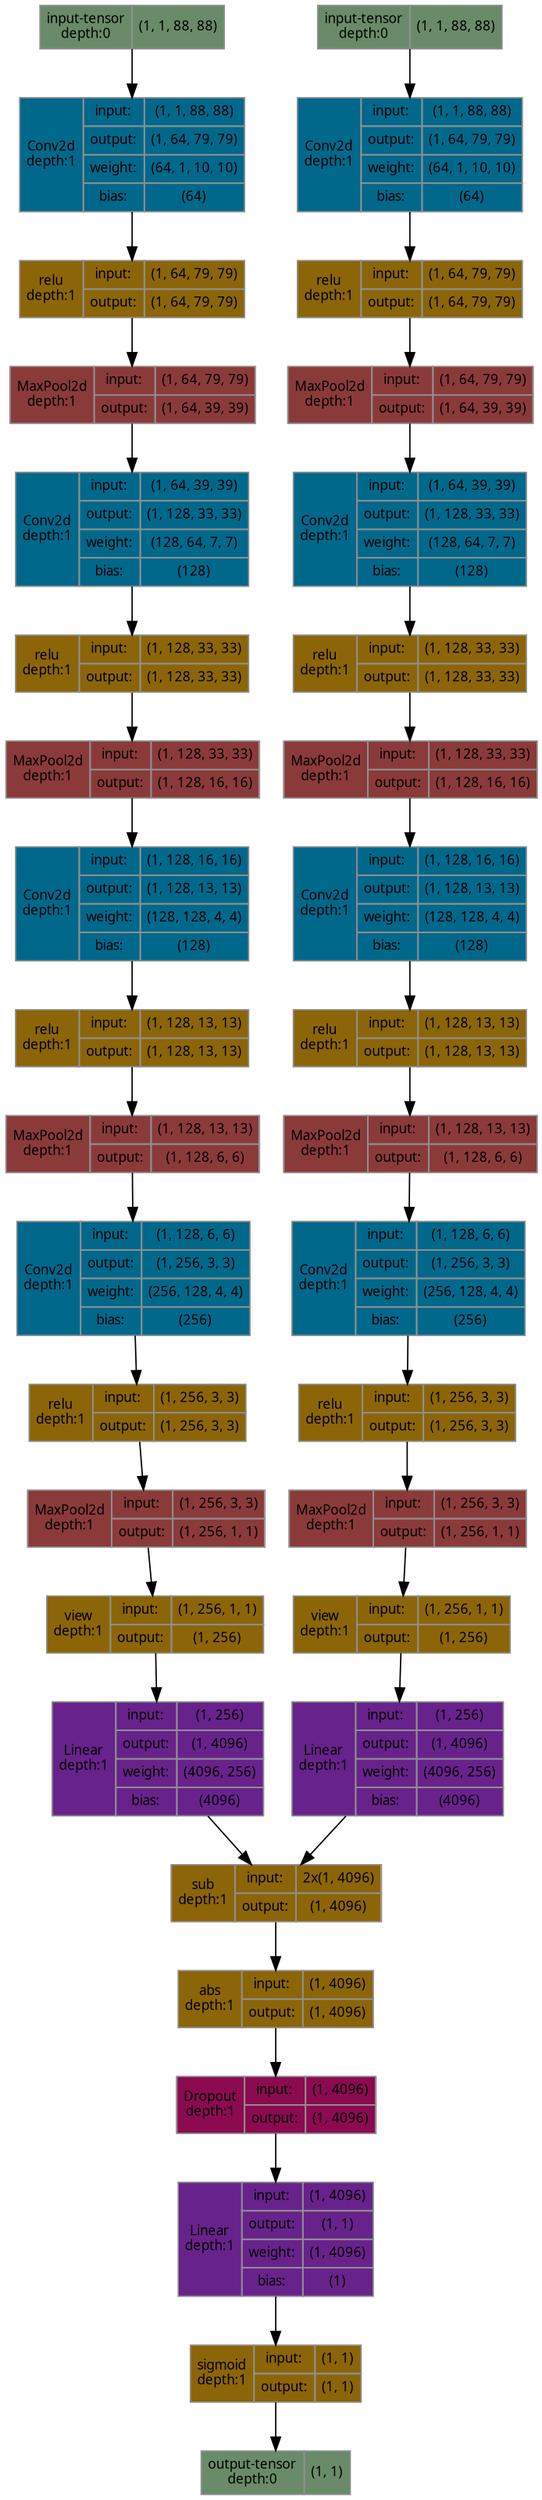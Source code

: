 strict digraph SiameseNets {
	graph [ordering=in rankdir=TB size="21.3,21.3"]
	node [align=left color="#909090" fillcolor="#ffffff90" fontname="Linux libertine" fontsize=10 height=0.2 margin=0 ranksep=0.1 shape=plaintext style=filled]
	edge [fontsize=10]
	0 [label=<
                    <TABLE BORDER="0" CELLBORDER="1"
                    CELLSPACING="0" CELLPADDING="4">
                        <TR><TD BGCOLOR="darkseagreen4">input-tensor<BR/>depth:0</TD><TD>(1, 1, 88, 88)</TD></TR>
                    </TABLE>> fillcolor=darkseagreen4]
	1 [label=<
                    <TABLE BORDER="0" CELLBORDER="1"
                    CELLSPACING="0" CELLPADDING="4">
                        <TR><TD BGCOLOR="darkseagreen4">input-tensor<BR/>depth:0</TD><TD>(1, 1, 88, 88)</TD></TR>
                    </TABLE>> fillcolor=darkseagreen4]
	2 [label=<
                    <TABLE BORDER="0" CELLBORDER="1"
                    CELLSPACING="0" CELLPADDING="4">
                    <TR>
                        <TD ROWSPAN="238"
                        BGCOLOR="deepskyblue4">Conv2d<BR/>depth:1</TD>
                        <TD>input:</TD>
                        <TD>(1, 1, 88, 88)</TD>
                    </TR>
                    <TR>
                        <TD>output:</TD>
                        <TD>(1, 64, 79, 79)</TD>
                    </TR>
                                    <TR>
                    <TD>weight:</TD>
                    <TD>(64, 1, 10, 10)</TD>
                </TR>
                <TR>
                    <TD>bias:</TD>
                    <TD>(64)</TD>
                </TR>
                    </TABLE>> fillcolor=deepskyblue4]
	3 [label=<
                    <TABLE BORDER="0" CELLBORDER="1"
                    CELLSPACING="0" CELLPADDING="4">
                    <TR>
                        <TD ROWSPAN="2"
                        BGCOLOR="darkgoldenrod4">relu<BR/>depth:1</TD>
                        <TD>input:</TD>
                        <TD>(1, 64, 79, 79)</TD>
                    </TR>
                    <TR>
                        <TD>output:</TD>
                        <TD>(1, 64, 79, 79)</TD>
                    </TR>
                    
                    </TABLE>> fillcolor=darkgoldenrod4]
	4 [label=<
                    <TABLE BORDER="0" CELLBORDER="1"
                    CELLSPACING="0" CELLPADDING="4">
                    <TR>
                        <TD ROWSPAN="2"
                        BGCOLOR="indianred4">MaxPool2d<BR/>depth:1</TD>
                        <TD>input:</TD>
                        <TD>(1, 64, 79, 79)</TD>
                    </TR>
                    <TR>
                        <TD>output:</TD>
                        <TD>(1, 64, 39, 39)</TD>
                    </TR>
                    
                    </TABLE>> fillcolor=indianred4]
	5 [label=<
                    <TABLE BORDER="0" CELLBORDER="1"
                    CELLSPACING="0" CELLPADDING="4">
                    <TR>
                        <TD ROWSPAN="239"
                        BGCOLOR="deepskyblue4">Conv2d<BR/>depth:1</TD>
                        <TD>input:</TD>
                        <TD>(1, 64, 39, 39)</TD>
                    </TR>
                    <TR>
                        <TD>output:</TD>
                        <TD>(1, 128, 33, 33)</TD>
                    </TR>
                                    <TR>
                    <TD>weight:</TD>
                    <TD>(128, 64, 7, 7)</TD>
                </TR>
                <TR>
                    <TD>bias:</TD>
                    <TD>(128)</TD>
                </TR>
                    </TABLE>> fillcolor=deepskyblue4]
	6 [label=<
                    <TABLE BORDER="0" CELLBORDER="1"
                    CELLSPACING="0" CELLPADDING="4">
                    <TR>
                        <TD ROWSPAN="2"
                        BGCOLOR="darkgoldenrod4">relu<BR/>depth:1</TD>
                        <TD>input:</TD>
                        <TD>(1, 128, 33, 33)</TD>
                    </TR>
                    <TR>
                        <TD>output:</TD>
                        <TD>(1, 128, 33, 33)</TD>
                    </TR>
                    
                    </TABLE>> fillcolor=darkgoldenrod4]
	7 [label=<
                    <TABLE BORDER="0" CELLBORDER="1"
                    CELLSPACING="0" CELLPADDING="4">
                    <TR>
                        <TD ROWSPAN="2"
                        BGCOLOR="indianred4">MaxPool2d<BR/>depth:1</TD>
                        <TD>input:</TD>
                        <TD>(1, 128, 33, 33)</TD>
                    </TR>
                    <TR>
                        <TD>output:</TD>
                        <TD>(1, 128, 16, 16)</TD>
                    </TR>
                    
                    </TABLE>> fillcolor=indianred4]
	8 [label=<
                    <TABLE BORDER="0" CELLBORDER="1"
                    CELLSPACING="0" CELLPADDING="4">
                    <TR>
                        <TD ROWSPAN="240"
                        BGCOLOR="deepskyblue4">Conv2d<BR/>depth:1</TD>
                        <TD>input:</TD>
                        <TD>(1, 128, 16, 16)</TD>
                    </TR>
                    <TR>
                        <TD>output:</TD>
                        <TD>(1, 128, 13, 13)</TD>
                    </TR>
                                    <TR>
                    <TD>weight:</TD>
                    <TD>(128, 128, 4, 4)</TD>
                </TR>
                <TR>
                    <TD>bias:</TD>
                    <TD>(128)</TD>
                </TR>
                    </TABLE>> fillcolor=deepskyblue4]
	9 [label=<
                    <TABLE BORDER="0" CELLBORDER="1"
                    CELLSPACING="0" CELLPADDING="4">
                    <TR>
                        <TD ROWSPAN="2"
                        BGCOLOR="darkgoldenrod4">relu<BR/>depth:1</TD>
                        <TD>input:</TD>
                        <TD>(1, 128, 13, 13)</TD>
                    </TR>
                    <TR>
                        <TD>output:</TD>
                        <TD>(1, 128, 13, 13)</TD>
                    </TR>
                    
                    </TABLE>> fillcolor=darkgoldenrod4]
	10 [label=<
                    <TABLE BORDER="0" CELLBORDER="1"
                    CELLSPACING="0" CELLPADDING="4">
                    <TR>
                        <TD ROWSPAN="2"
                        BGCOLOR="indianred4">MaxPool2d<BR/>depth:1</TD>
                        <TD>input:</TD>
                        <TD>(1, 128, 13, 13)</TD>
                    </TR>
                    <TR>
                        <TD>output:</TD>
                        <TD>(1, 128, 6, 6)</TD>
                    </TR>
                    
                    </TABLE>> fillcolor=indianred4]
	11 [label=<
                    <TABLE BORDER="0" CELLBORDER="1"
                    CELLSPACING="0" CELLPADDING="4">
                    <TR>
                        <TD ROWSPAN="240"
                        BGCOLOR="deepskyblue4">Conv2d<BR/>depth:1</TD>
                        <TD>input:</TD>
                        <TD>(1, 128, 6, 6)</TD>
                    </TR>
                    <TR>
                        <TD>output:</TD>
                        <TD>(1, 256, 3, 3)</TD>
                    </TR>
                                    <TR>
                    <TD>weight:</TD>
                    <TD>(256, 128, 4, 4)</TD>
                </TR>
                <TR>
                    <TD>bias:</TD>
                    <TD>(256)</TD>
                </TR>
                    </TABLE>> fillcolor=deepskyblue4]
	12 [label=<
                    <TABLE BORDER="0" CELLBORDER="1"
                    CELLSPACING="0" CELLPADDING="4">
                    <TR>
                        <TD ROWSPAN="2"
                        BGCOLOR="darkgoldenrod4">relu<BR/>depth:1</TD>
                        <TD>input:</TD>
                        <TD>(1, 256, 3, 3)</TD>
                    </TR>
                    <TR>
                        <TD>output:</TD>
                        <TD>(1, 256, 3, 3)</TD>
                    </TR>
                    
                    </TABLE>> fillcolor=darkgoldenrod4]
	13 [label=<
                    <TABLE BORDER="0" CELLBORDER="1"
                    CELLSPACING="0" CELLPADDING="4">
                    <TR>
                        <TD ROWSPAN="2"
                        BGCOLOR="indianred4">MaxPool2d<BR/>depth:1</TD>
                        <TD>input:</TD>
                        <TD>(1, 256, 3, 3)</TD>
                    </TR>
                    <TR>
                        <TD>output:</TD>
                        <TD>(1, 256, 1, 1)</TD>
                    </TR>
                    
                    </TABLE>> fillcolor=indianred4]
	14 [label=<
                    <TABLE BORDER="0" CELLBORDER="1"
                    CELLSPACING="0" CELLPADDING="4">
                    <TR>
                        <TD ROWSPAN="238"
                        BGCOLOR="deepskyblue4">Conv2d<BR/>depth:1</TD>
                        <TD>input:</TD>
                        <TD>(1, 1, 88, 88)</TD>
                    </TR>
                    <TR>
                        <TD>output:</TD>
                        <TD>(1, 64, 79, 79)</TD>
                    </TR>
                                    <TR>
                    <TD>weight:</TD>
                    <TD>(64, 1, 10, 10)</TD>
                </TR>
                <TR>
                    <TD>bias:</TD>
                    <TD>(64)</TD>
                </TR>
                    </TABLE>> fillcolor=deepskyblue4]
	15 [label=<
                    <TABLE BORDER="0" CELLBORDER="1"
                    CELLSPACING="0" CELLPADDING="4">
                    <TR>
                        <TD ROWSPAN="2"
                        BGCOLOR="darkgoldenrod4">relu<BR/>depth:1</TD>
                        <TD>input:</TD>
                        <TD>(1, 64, 79, 79)</TD>
                    </TR>
                    <TR>
                        <TD>output:</TD>
                        <TD>(1, 64, 79, 79)</TD>
                    </TR>
                    
                    </TABLE>> fillcolor=darkgoldenrod4]
	16 [label=<
                    <TABLE BORDER="0" CELLBORDER="1"
                    CELLSPACING="0" CELLPADDING="4">
                    <TR>
                        <TD ROWSPAN="2"
                        BGCOLOR="indianred4">MaxPool2d<BR/>depth:1</TD>
                        <TD>input:</TD>
                        <TD>(1, 64, 79, 79)</TD>
                    </TR>
                    <TR>
                        <TD>output:</TD>
                        <TD>(1, 64, 39, 39)</TD>
                    </TR>
                    
                    </TABLE>> fillcolor=indianred4]
	17 [label=<
                    <TABLE BORDER="0" CELLBORDER="1"
                    CELLSPACING="0" CELLPADDING="4">
                    <TR>
                        <TD ROWSPAN="239"
                        BGCOLOR="deepskyblue4">Conv2d<BR/>depth:1</TD>
                        <TD>input:</TD>
                        <TD>(1, 64, 39, 39)</TD>
                    </TR>
                    <TR>
                        <TD>output:</TD>
                        <TD>(1, 128, 33, 33)</TD>
                    </TR>
                                    <TR>
                    <TD>weight:</TD>
                    <TD>(128, 64, 7, 7)</TD>
                </TR>
                <TR>
                    <TD>bias:</TD>
                    <TD>(128)</TD>
                </TR>
                    </TABLE>> fillcolor=deepskyblue4]
	18 [label=<
                    <TABLE BORDER="0" CELLBORDER="1"
                    CELLSPACING="0" CELLPADDING="4">
                    <TR>
                        <TD ROWSPAN="2"
                        BGCOLOR="darkgoldenrod4">relu<BR/>depth:1</TD>
                        <TD>input:</TD>
                        <TD>(1, 128, 33, 33)</TD>
                    </TR>
                    <TR>
                        <TD>output:</TD>
                        <TD>(1, 128, 33, 33)</TD>
                    </TR>
                    
                    </TABLE>> fillcolor=darkgoldenrod4]
	19 [label=<
                    <TABLE BORDER="0" CELLBORDER="1"
                    CELLSPACING="0" CELLPADDING="4">
                    <TR>
                        <TD ROWSPAN="2"
                        BGCOLOR="indianred4">MaxPool2d<BR/>depth:1</TD>
                        <TD>input:</TD>
                        <TD>(1, 128, 33, 33)</TD>
                    </TR>
                    <TR>
                        <TD>output:</TD>
                        <TD>(1, 128, 16, 16)</TD>
                    </TR>
                    
                    </TABLE>> fillcolor=indianred4]
	20 [label=<
                    <TABLE BORDER="0" CELLBORDER="1"
                    CELLSPACING="0" CELLPADDING="4">
                    <TR>
                        <TD ROWSPAN="240"
                        BGCOLOR="deepskyblue4">Conv2d<BR/>depth:1</TD>
                        <TD>input:</TD>
                        <TD>(1, 128, 16, 16)</TD>
                    </TR>
                    <TR>
                        <TD>output:</TD>
                        <TD>(1, 128, 13, 13)</TD>
                    </TR>
                                    <TR>
                    <TD>weight:</TD>
                    <TD>(128, 128, 4, 4)</TD>
                </TR>
                <TR>
                    <TD>bias:</TD>
                    <TD>(128)</TD>
                </TR>
                    </TABLE>> fillcolor=deepskyblue4]
	21 [label=<
                    <TABLE BORDER="0" CELLBORDER="1"
                    CELLSPACING="0" CELLPADDING="4">
                    <TR>
                        <TD ROWSPAN="2"
                        BGCOLOR="darkgoldenrod4">relu<BR/>depth:1</TD>
                        <TD>input:</TD>
                        <TD>(1, 128, 13, 13)</TD>
                    </TR>
                    <TR>
                        <TD>output:</TD>
                        <TD>(1, 128, 13, 13)</TD>
                    </TR>
                    
                    </TABLE>> fillcolor=darkgoldenrod4]
	22 [label=<
                    <TABLE BORDER="0" CELLBORDER="1"
                    CELLSPACING="0" CELLPADDING="4">
                    <TR>
                        <TD ROWSPAN="2"
                        BGCOLOR="indianred4">MaxPool2d<BR/>depth:1</TD>
                        <TD>input:</TD>
                        <TD>(1, 128, 13, 13)</TD>
                    </TR>
                    <TR>
                        <TD>output:</TD>
                        <TD>(1, 128, 6, 6)</TD>
                    </TR>
                    
                    </TABLE>> fillcolor=indianred4]
	23 [label=<
                    <TABLE BORDER="0" CELLBORDER="1"
                    CELLSPACING="0" CELLPADDING="4">
                    <TR>
                        <TD ROWSPAN="240"
                        BGCOLOR="deepskyblue4">Conv2d<BR/>depth:1</TD>
                        <TD>input:</TD>
                        <TD>(1, 128, 6, 6)</TD>
                    </TR>
                    <TR>
                        <TD>output:</TD>
                        <TD>(1, 256, 3, 3)</TD>
                    </TR>
                                    <TR>
                    <TD>weight:</TD>
                    <TD>(256, 128, 4, 4)</TD>
                </TR>
                <TR>
                    <TD>bias:</TD>
                    <TD>(256)</TD>
                </TR>
                    </TABLE>> fillcolor=deepskyblue4]
	24 [label=<
                    <TABLE BORDER="0" CELLBORDER="1"
                    CELLSPACING="0" CELLPADDING="4">
                    <TR>
                        <TD ROWSPAN="2"
                        BGCOLOR="darkgoldenrod4">relu<BR/>depth:1</TD>
                        <TD>input:</TD>
                        <TD>(1, 256, 3, 3)</TD>
                    </TR>
                    <TR>
                        <TD>output:</TD>
                        <TD>(1, 256, 3, 3)</TD>
                    </TR>
                    
                    </TABLE>> fillcolor=darkgoldenrod4]
	25 [label=<
                    <TABLE BORDER="0" CELLBORDER="1"
                    CELLSPACING="0" CELLPADDING="4">
                    <TR>
                        <TD ROWSPAN="2"
                        BGCOLOR="indianred4">MaxPool2d<BR/>depth:1</TD>
                        <TD>input:</TD>
                        <TD>(1, 256, 3, 3)</TD>
                    </TR>
                    <TR>
                        <TD>output:</TD>
                        <TD>(1, 256, 1, 1)</TD>
                    </TR>
                    
                    </TABLE>> fillcolor=indianred4]
	26 [label=<
                    <TABLE BORDER="0" CELLBORDER="1"
                    CELLSPACING="0" CELLPADDING="4">
                    <TR>
                        <TD ROWSPAN="2"
                        BGCOLOR="darkgoldenrod4">view<BR/>depth:1</TD>
                        <TD>input:</TD>
                        <TD>(1, 256, 1, 1)</TD>
                    </TR>
                    <TR>
                        <TD>output:</TD>
                        <TD>(1, 256)</TD>
                    </TR>
                    
                    </TABLE>> fillcolor=darkgoldenrod4]
	27 [label=<
                    <TABLE BORDER="0" CELLBORDER="1"
                    CELLSPACING="0" CELLPADDING="4">
                    <TR>
                        <TD ROWSPAN="2"
                        BGCOLOR="darkgoldenrod4">view<BR/>depth:1</TD>
                        <TD>input:</TD>
                        <TD>(1, 256, 1, 1)</TD>
                    </TR>
                    <TR>
                        <TD>output:</TD>
                        <TD>(1, 256)</TD>
                    </TR>
                    
                    </TABLE>> fillcolor=darkgoldenrod4]
	28 [label=<
                    <TABLE BORDER="0" CELLBORDER="1"
                    CELLSPACING="0" CELLPADDING="4">
                    <TR>
                        <TD ROWSPAN="236"
                        BGCOLOR="darkorchid4">Linear<BR/>depth:1</TD>
                        <TD>input:</TD>
                        <TD>(1, 256)</TD>
                    </TR>
                    <TR>
                        <TD>output:</TD>
                        <TD>(1, 4096)</TD>
                    </TR>
                                    <TR>
                    <TD>weight:</TD>
                    <TD>(4096, 256)</TD>
                </TR>
                <TR>
                    <TD>bias:</TD>
                    <TD>(4096)</TD>
                </TR>
                    </TABLE>> fillcolor=darkorchid4]
	29 [label=<
                    <TABLE BORDER="0" CELLBORDER="1"
                    CELLSPACING="0" CELLPADDING="4">
                    <TR>
                        <TD ROWSPAN="236"
                        BGCOLOR="darkorchid4">Linear<BR/>depth:1</TD>
                        <TD>input:</TD>
                        <TD>(1, 256)</TD>
                    </TR>
                    <TR>
                        <TD>output:</TD>
                        <TD>(1, 4096)</TD>
                    </TR>
                                    <TR>
                    <TD>weight:</TD>
                    <TD>(4096, 256)</TD>
                </TR>
                <TR>
                    <TD>bias:</TD>
                    <TD>(4096)</TD>
                </TR>
                    </TABLE>> fillcolor=darkorchid4]
	30 [label=<
                    <TABLE BORDER="0" CELLBORDER="1"
                    CELLSPACING="0" CELLPADDING="4">
                    <TR>
                        <TD ROWSPAN="2"
                        BGCOLOR="darkgoldenrod4">sub<BR/>depth:1</TD>
                        <TD>input:</TD>
                        <TD>2x(1, 4096)</TD>
                    </TR>
                    <TR>
                        <TD>output:</TD>
                        <TD>(1, 4096)</TD>
                    </TR>
                    
                    </TABLE>> fillcolor=darkgoldenrod4]
	31 [label=<
                    <TABLE BORDER="0" CELLBORDER="1"
                    CELLSPACING="0" CELLPADDING="4">
                    <TR>
                        <TD ROWSPAN="2"
                        BGCOLOR="darkgoldenrod4">abs<BR/>depth:1</TD>
                        <TD>input:</TD>
                        <TD>(1, 4096)</TD>
                    </TR>
                    <TR>
                        <TD>output:</TD>
                        <TD>(1, 4096)</TD>
                    </TR>
                    
                    </TABLE>> fillcolor=darkgoldenrod4]
	32 [label=<
                    <TABLE BORDER="0" CELLBORDER="1"
                    CELLSPACING="0" CELLPADDING="4">
                    <TR>
                        <TD ROWSPAN="2"
                        BGCOLOR="deeppink4">Dropout<BR/>depth:1</TD>
                        <TD>input:</TD>
                        <TD>(1, 4096)</TD>
                    </TR>
                    <TR>
                        <TD>output:</TD>
                        <TD>(1, 4096)</TD>
                    </TR>
                    
                    </TABLE>> fillcolor=deeppink4]
	33 [label=<
                    <TABLE BORDER="0" CELLBORDER="1"
                    CELLSPACING="0" CELLPADDING="4">
                    <TR>
                        <TD ROWSPAN="231"
                        BGCOLOR="darkorchid4">Linear<BR/>depth:1</TD>
                        <TD>input:</TD>
                        <TD>(1, 4096)</TD>
                    </TR>
                    <TR>
                        <TD>output:</TD>
                        <TD>(1, 1)</TD>
                    </TR>
                                    <TR>
                    <TD>weight:</TD>
                    <TD>(1, 4096)</TD>
                </TR>
                <TR>
                    <TD>bias:</TD>
                    <TD>(1)</TD>
                </TR>
                    </TABLE>> fillcolor=darkorchid4]
	34 [label=<
                    <TABLE BORDER="0" CELLBORDER="1"
                    CELLSPACING="0" CELLPADDING="4">
                    <TR>
                        <TD ROWSPAN="2"
                        BGCOLOR="darkgoldenrod4">sigmoid<BR/>depth:1</TD>
                        <TD>input:</TD>
                        <TD>(1, 1)</TD>
                    </TR>
                    <TR>
                        <TD>output:</TD>
                        <TD>(1, 1)</TD>
                    </TR>
                    
                    </TABLE>> fillcolor=darkgoldenrod4]
	35 [label=<
                    <TABLE BORDER="0" CELLBORDER="1"
                    CELLSPACING="0" CELLPADDING="4">
                        <TR><TD BGCOLOR="darkseagreen4">output-tensor<BR/>depth:0</TD><TD>(1, 1)</TD></TR>
                    </TABLE>> fillcolor=darkseagreen4]
	0 -> 2
	1 -> 14
	2 -> 3
	3 -> 4
	4 -> 5
	5 -> 6
	6 -> 7
	7 -> 8
	8 -> 9
	9 -> 10
	10 -> 11
	11 -> 12
	12 -> 13
	13 -> 26
	14 -> 15
	15 -> 16
	16 -> 17
	17 -> 18
	18 -> 19
	19 -> 20
	20 -> 21
	21 -> 22
	22 -> 23
	23 -> 24
	24 -> 25
	25 -> 27
	26 -> 28
	27 -> 29
	28 -> 30
	29 -> 30
	30 -> 31
	31 -> 32
	32 -> 33
	33 -> 34
	34 -> 35
}
